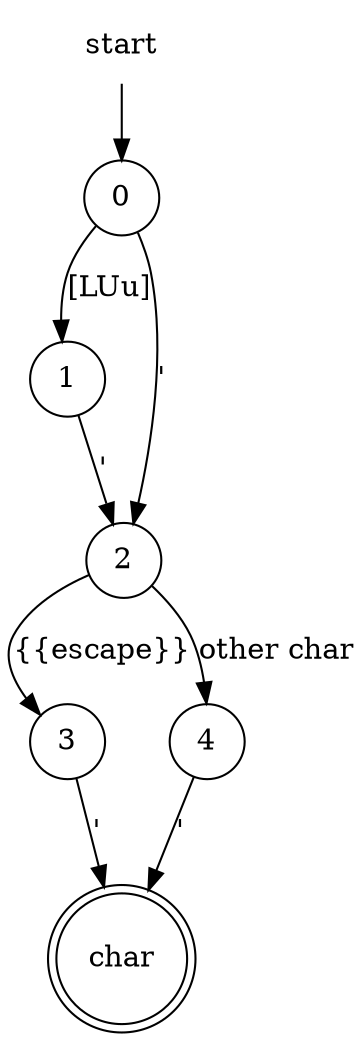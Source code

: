 digraph G {
  start[shape=plaintext]
  0[shape=circle]
  1[shape=circle]
  2[shape=circle]
  3[shape=circle]
  4[shape=circle]
  char[shape=doublecircle]

  start->0	
  0->1[label="[LUu]"]
  1->2[label="'"]
  0->2[label="'"]
  2->3[label="{{escape}}"]
  2->4[label="other char"]

  4->char[label="'"]
  3->char[label="'"]
}
